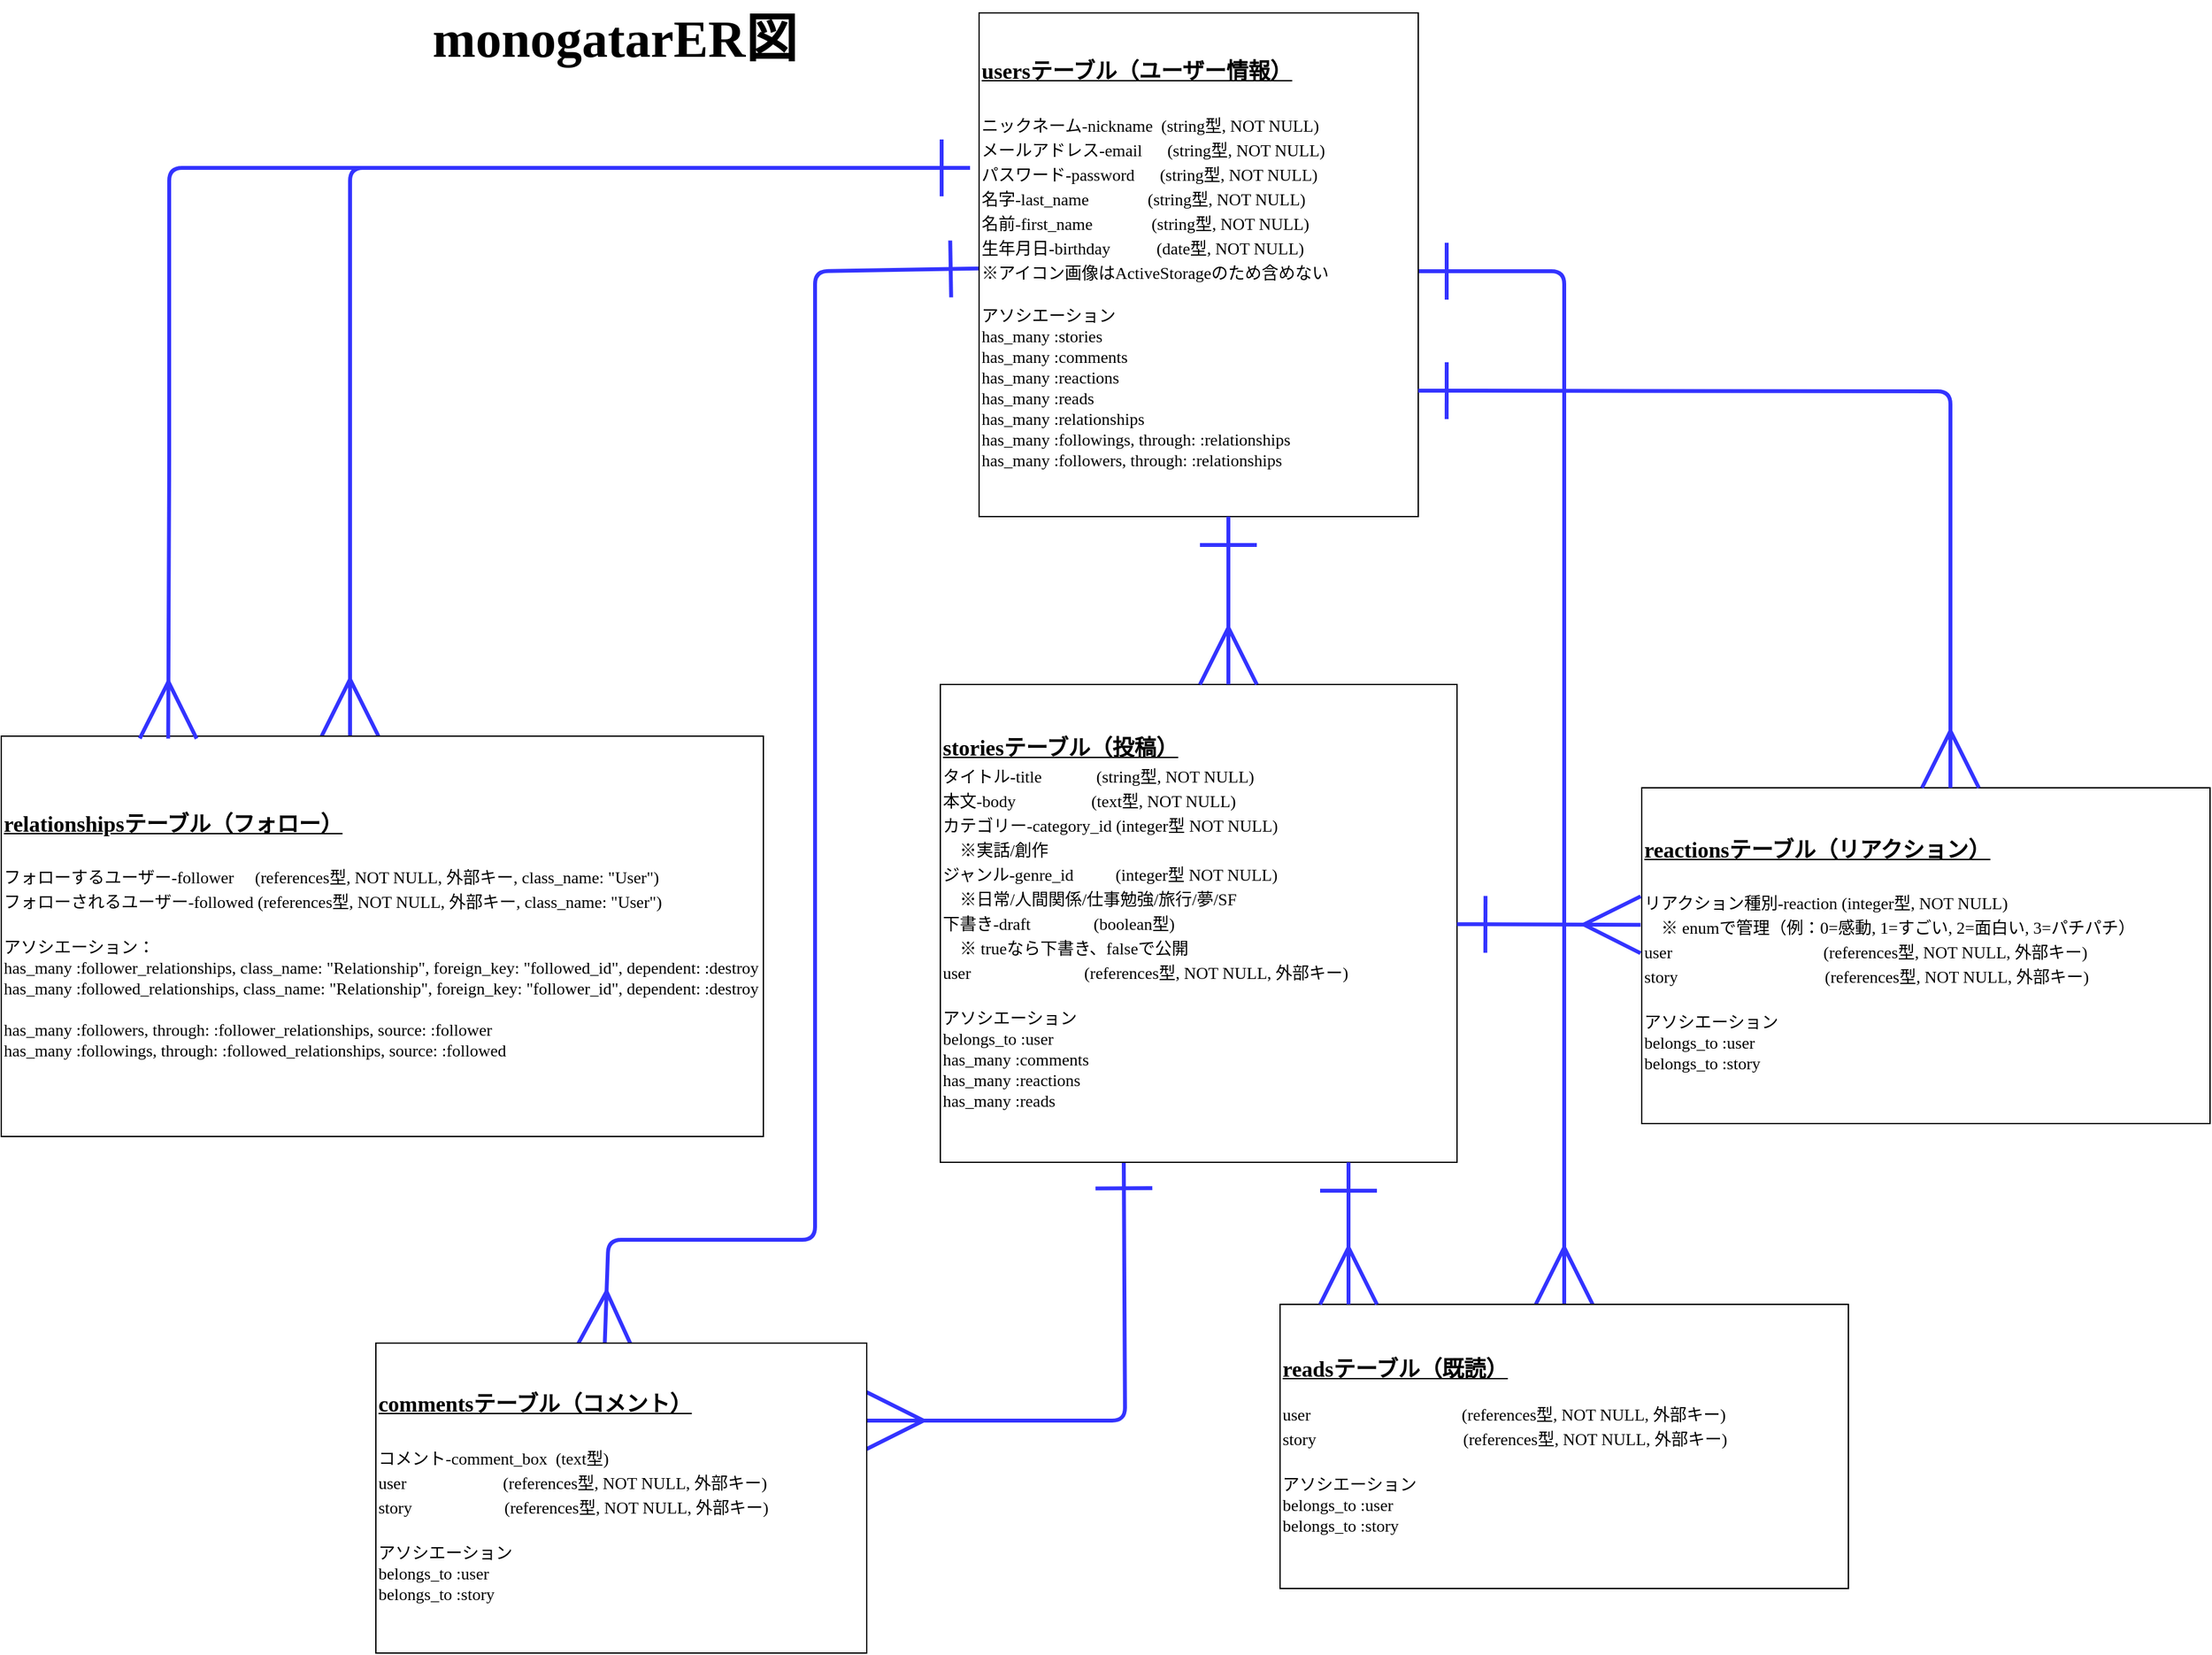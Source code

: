 <mxfile>
    <diagram id="p2JCyT6QtljaESeIyJnu" name="ページ1">
        <mxGraphModel dx="1765" dy="638" grid="1" gridSize="10" guides="1" tooltips="1" connect="1" arrows="1" fold="1" page="1" pageScale="1" pageWidth="827" pageHeight="1169" math="0" shadow="0">
            <root>
                <mxCell id="0"/>
                <mxCell id="1" parent="0"/>
                <mxCell id="2" style="edgeStyle=none;html=1;entryX=0.5;entryY=0;entryDx=0;entryDy=0;startArrow=ERone;startFill=0;endArrow=ERmany;endFill=0;endSize=40;startSize=40;strokeWidth=3;strokeColor=#3333FF;" parent="1" edge="1">
                    <mxGeometry relative="1" as="geometry">
                        <mxPoint x="40" y="190" as="sourcePoint"/>
                        <mxPoint x="-440" y="630" as="targetPoint"/>
                        <Array as="points">
                            <mxPoint x="-440" y="190"/>
                            <mxPoint x="-440" y="420"/>
                        </Array>
                    </mxGeometry>
                </mxCell>
                <mxCell id="3" style="edgeStyle=none;html=1;rounded=1;curved=0;entryX=0.466;entryY=0.017;entryDx=0;entryDy=0;entryPerimeter=0;strokeColor=#3333FF;strokeWidth=3;startArrow=ERone;startFill=0;endArrow=ERmany;endFill=0;endSize=40;startSize=40;" parent="1" source="5" target="9" edge="1">
                    <mxGeometry relative="1" as="geometry">
                        <mxPoint x="-240" y="1070" as="targetPoint"/>
                        <Array as="points">
                            <mxPoint x="-80" y="270"/>
                            <mxPoint x="-80" y="1020"/>
                            <mxPoint x="-240" y="1020"/>
                        </Array>
                    </mxGeometry>
                </mxCell>
                <mxCell id="4" style="edgeStyle=none;html=1;entryX=0.5;entryY=0;entryDx=0;entryDy=0;strokeColor=#3333FF;startArrow=ERone;startFill=0;endArrow=ERmany;endFill=0;endSize=40;startSize=40;strokeWidth=3;" parent="1" target="12" edge="1">
                    <mxGeometry relative="1" as="geometry">
                        <mxPoint x="387.003" y="270" as="sourcePoint"/>
                        <mxPoint x="561" y="1066" as="targetPoint"/>
                        <Array as="points">
                            <mxPoint x="500" y="270"/>
                            <mxPoint x="500" y="1020"/>
                        </Array>
                    </mxGeometry>
                </mxCell>
                <mxCell id="5" value="&lt;font face=&quot;Lucida Console&quot; style=&quot;font-size: 17px;&quot;&gt;&lt;b style=&quot;&quot;&gt;&lt;u style=&quot;&quot;&gt;usersテーブル（ユーザー情報）&lt;/u&gt;&lt;/b&gt;&lt;/font&gt;&lt;div&gt;&lt;font face=&quot;Lucida Console&quot; style=&quot;font-size: 17px;&quot;&gt;&lt;br&gt;&lt;/font&gt;&lt;/div&gt;&lt;div&gt;&lt;div&gt;&lt;p style=&quot;margin: 0px; font-variant-numeric: normal; font-variant-east-asian: normal; font-variant-alternates: normal; font-size-adjust: none; font-kerning: auto; font-optical-sizing: auto; font-feature-settings: normal; font-variation-settings: normal; font-variant-position: normal; font-variant-emoji: normal; font-stretch: normal; font-size: 13px; line-height: normal; color: rgb(0, 0, 0);&quot; class=&quot;p1&quot;&gt;&lt;font face=&quot;Lucida Console&quot;&gt;ニックネーム-nickname&lt;span class=&quot;Apple-converted-space&quot;&gt;&amp;nbsp; &lt;/span&gt;(string型, NOT NULL)&lt;/font&gt;&lt;/p&gt;&lt;p style=&quot;margin: 0px; font-variant-numeric: normal; font-variant-east-asian: normal; font-variant-alternates: normal; font-size-adjust: none; font-kerning: auto; font-optical-sizing: auto; font-feature-settings: normal; font-variation-settings: normal; font-variant-position: normal; font-variant-emoji: normal; font-stretch: normal; font-size: 13px; line-height: normal; color: rgb(0, 0, 0);&quot; class=&quot;p1&quot;&gt;&lt;font face=&quot;Lucida Console&quot;&gt;メールアドレス-email&lt;span class=&quot;Apple-converted-space&quot;&gt;&amp;nbsp; &amp;nbsp; &amp;nbsp; &lt;/span&gt;(string型, NOT NULL)&lt;/font&gt;&lt;/p&gt;&lt;p style=&quot;margin: 0px; font-variant-numeric: normal; font-variant-east-asian: normal; font-variant-alternates: normal; font-size-adjust: none; font-kerning: auto; font-optical-sizing: auto; font-feature-settings: normal; font-variation-settings: normal; font-variant-position: normal; font-variant-emoji: normal; font-stretch: normal; font-size: 13px; line-height: normal; color: rgb(0, 0, 0);&quot; class=&quot;p1&quot;&gt;&lt;font face=&quot;Lucida Console&quot;&gt;パスワード-password&amp;nbsp; &lt;span class=&quot;Apple-converted-space&quot;&gt;&amp;nbsp; &amp;nbsp; &lt;/span&gt;(string型, NOT NULL)&lt;/font&gt;&lt;/p&gt;&lt;p style=&quot;margin: 0px; font-variant-numeric: normal; font-variant-east-asian: normal; font-variant-alternates: normal; font-size-adjust: none; font-kerning: auto; font-optical-sizing: auto; font-feature-settings: normal; font-variation-settings: normal; font-variant-position: normal; font-variant-emoji: normal; font-stretch: normal; font-size: 13px; line-height: normal; color: rgb(0, 0, 0);&quot; class=&quot;p1&quot;&gt;&lt;font face=&quot;Lucida Console&quot;&gt;名字-last_name&lt;span class=&quot;Apple-converted-space&quot;&gt;&amp;nbsp; &amp;nbsp; &amp;nbsp; &amp;nbsp; &amp;nbsp; &amp;nbsp; &amp;nbsp; &lt;/span&gt;(string型, NOT NULL)&lt;/font&gt;&lt;/p&gt;&lt;p style=&quot;margin: 0px; font-variant-numeric: normal; font-variant-east-asian: normal; font-variant-alternates: normal; font-size-adjust: none; font-kerning: auto; font-optical-sizing: auto; font-feature-settings: normal; font-variation-settings: normal; font-variant-position: normal; font-variant-emoji: normal; font-stretch: normal; font-size: 13px; line-height: normal; color: rgb(0, 0, 0);&quot; class=&quot;p1&quot;&gt;&lt;font face=&quot;Lucida Console&quot;&gt;名前-first_name&lt;span class=&quot;Apple-converted-space&quot;&gt;&amp;nbsp; &amp;nbsp; &amp;nbsp; &amp;nbsp; &amp;nbsp; &amp;nbsp; &amp;nbsp; &lt;/span&gt;(string型, NOT NULL)&lt;/font&gt;&lt;/p&gt;&lt;p style=&quot;margin: 0px; font-variant-numeric: normal; font-variant-east-asian: normal; font-variant-alternates: normal; font-size-adjust: none; font-kerning: auto; font-optical-sizing: auto; font-feature-settings: normal; font-variation-settings: normal; font-variant-position: normal; font-variant-emoji: normal; font-stretch: normal; font-size: 13px; line-height: normal; color: rgb(0, 0, 0);&quot; class=&quot;p1&quot;&gt;&lt;font face=&quot;Lucida Console&quot;&gt;生年月日-birthday&amp;nbsp;&lt;span class=&quot;Apple-converted-space&quot;&gt;&amp;nbsp; &amp;nbsp; &amp;nbsp; &amp;nbsp; &amp;nbsp; &lt;/span&gt;(date型, NOT NULL)&lt;/font&gt;&lt;/p&gt;&lt;p style=&quot;margin: 0px; font-variant-numeric: normal; font-variant-east-asian: normal; font-variant-alternates: normal; font-size-adjust: none; font-kerning: auto; font-optical-sizing: auto; font-feature-settings: normal; font-variation-settings: normal; font-variant-position: normal; font-variant-emoji: normal; font-stretch: normal; font-size: 13px; line-height: normal; color: rgb(0, 0, 0);&quot; class=&quot;p1&quot;&gt;&lt;font face=&quot;Lucida Console&quot;&gt;※&lt;span style=&quot;font-variant-numeric: normal; font-variant-east-asian: normal; font-variant-alternates: normal; font-size-adjust: none; font-kerning: auto; font-optical-sizing: auto; font-feature-settings: normal; font-variation-settings: normal; font-variant-position: normal; font-variant-emoji: normal; font-stretch: normal; line-height: normal;&quot; class=&quot;s1&quot;&gt;アイコン画像は&lt;/span&gt;ActiveStorage&lt;span style=&quot;font-variant-numeric: normal; font-variant-east-asian: normal; font-variant-alternates: normal; font-size-adjust: none; font-kerning: auto; font-optical-sizing: auto; font-feature-settings: normal; font-variation-settings: normal; font-variant-position: normal; font-variant-emoji: normal; font-stretch: normal; line-height: normal;&quot; class=&quot;s1&quot;&gt;のため含めない&lt;/span&gt;&lt;/font&gt;&lt;/p&gt;&lt;/div&gt;&lt;div&gt;&lt;font face=&quot;Lucida Console&quot;&gt;&lt;br&gt;&lt;/font&gt;&lt;p style=&quot;margin: 0px; font-variant-numeric: normal; font-variant-east-asian: normal; font-variant-alternates: normal; font-size-adjust: none; font-kerning: auto; font-optical-sizing: auto; font-feature-settings: normal; font-variation-settings: normal; font-variant-position: normal; font-variant-emoji: normal; font-stretch: normal; font-size: 13px; line-height: normal; color: rgb(0, 0, 0);&quot; class=&quot;p1&quot;&gt;&lt;font face=&quot;Lucida Console&quot;&gt;アソシエーション&lt;/font&gt;&lt;/p&gt;&lt;p style=&quot;margin: 0px; font-variant-numeric: normal; font-variant-east-asian: normal; font-variant-alternates: normal; font-size-adjust: none; font-kerning: auto; font-optical-sizing: auto; font-feature-settings: normal; font-variation-settings: normal; font-variant-position: normal; font-variant-emoji: normal; font-stretch: normal; font-size: 13px; line-height: normal; color: rgb(0, 0, 0);&quot; class=&quot;p1&quot;&gt;&lt;font face=&quot;Lucida Console&quot;&gt;has_many :stories&lt;/font&gt;&lt;/p&gt;&lt;p style=&quot;margin: 0px; font-variant-numeric: normal; font-variant-east-asian: normal; font-variant-alternates: normal; font-size-adjust: none; font-kerning: auto; font-optical-sizing: auto; font-feature-settings: normal; font-variation-settings: normal; font-variant-position: normal; font-variant-emoji: normal; font-stretch: normal; font-size: 13px; line-height: normal; color: rgb(0, 0, 0);&quot; class=&quot;p1&quot;&gt;&lt;font face=&quot;Lucida Console&quot;&gt;has_many :comments&lt;/font&gt;&lt;/p&gt;&lt;p style=&quot;margin: 0px; font-variant-numeric: normal; font-variant-east-asian: normal; font-variant-alternates: normal; font-size-adjust: none; font-kerning: auto; font-optical-sizing: auto; font-feature-settings: normal; font-variation-settings: normal; font-variant-position: normal; font-variant-emoji: normal; font-stretch: normal; font-size: 13px; line-height: normal; color: rgb(0, 0, 0);&quot; class=&quot;p1&quot;&gt;&lt;font face=&quot;Lucida Console&quot;&gt;has_many :reactions&lt;/font&gt;&lt;/p&gt;&lt;p style=&quot;margin: 0px; font-variant-numeric: normal; font-variant-east-asian: normal; font-variant-alternates: normal; font-size-adjust: none; font-kerning: auto; font-optical-sizing: auto; font-feature-settings: normal; font-variation-settings: normal; font-variant-position: normal; font-variant-emoji: normal; font-stretch: normal; font-size: 13px; line-height: normal; color: rgb(0, 0, 0);&quot; class=&quot;p1&quot;&gt;&lt;font face=&quot;Lucida Console&quot;&gt;has_many :reads&lt;/font&gt;&lt;/p&gt;&lt;p style=&quot;margin: 0px; font-variant-numeric: normal; font-variant-east-asian: normal; font-variant-alternates: normal; font-size-adjust: none; font-kerning: auto; font-optical-sizing: auto; font-feature-settings: normal; font-variation-settings: normal; font-variant-position: normal; font-variant-emoji: normal; font-stretch: normal; font-size: 13px; line-height: normal; color: rgb(0, 0, 0);&quot; class=&quot;p1&quot;&gt;&lt;font face=&quot;Lucida Console&quot;&gt;has_many :relationships&lt;/font&gt;&lt;/p&gt;&lt;p style=&quot;margin: 0px; font-variant-numeric: normal; font-variant-east-asian: normal; font-variant-alternates: normal; font-size-adjust: none; font-kerning: auto; font-optical-sizing: auto; font-feature-settings: normal; font-variation-settings: normal; font-variant-position: normal; font-variant-emoji: normal; font-stretch: normal; font-size: 13px; line-height: normal; color: rgb(0, 0, 0);&quot; class=&quot;p1&quot;&gt;&lt;font face=&quot;Lucida Console&quot;&gt;has_many :followings, through: :relationships&lt;/font&gt;&lt;/p&gt;&lt;p style=&quot;margin: 0px; font-variant-numeric: normal; font-variant-east-asian: normal; font-variant-alternates: normal; font-size-adjust: none; font-kerning: auto; font-optical-sizing: auto; font-feature-settings: normal; font-variation-settings: normal; font-variant-position: normal; font-variant-emoji: normal; font-stretch: normal; font-size: 13px; line-height: normal; color: rgb(0, 0, 0);&quot; class=&quot;p1&quot;&gt;&lt;font face=&quot;Lucida Console&quot;&gt;has_many :followers, through: :relationships&lt;/font&gt;&lt;/p&gt;&lt;/div&gt;&lt;/div&gt;" style="rounded=0;whiteSpace=wrap;html=1;align=left;" parent="1" vertex="1">
                    <mxGeometry x="47" y="70" width="340" height="390" as="geometry"/>
                </mxCell>
                <mxCell id="6" value="&lt;font style=&quot;font-size: 40px;&quot; face=&quot;Lucida Console&quot;&gt;&lt;b style=&quot;&quot;&gt;monogatar&lt;/b&gt;&lt;/font&gt;&lt;b style=&quot;font-size: 40px; font-family: &amp;quot;Lucida Console&amp;quot;; background-color: transparent;&quot;&gt;ER図&lt;/b&gt;" style="text;strokeColor=none;align=center;fillColor=none;html=1;verticalAlign=middle;whiteSpace=wrap;rounded=0;" parent="1" vertex="1">
                    <mxGeometry x="-440" y="60" width="410" height="60" as="geometry"/>
                </mxCell>
                <mxCell id="7" style="edgeStyle=none;html=1;entryX=1;entryY=0.25;entryDx=0;entryDy=0;exitX=0.355;exitY=0.995;exitDx=0;exitDy=0;exitPerimeter=0;endSize=40;startSize=40;strokeColor=#3333FF;startArrow=ERone;startFill=0;endArrow=ERmany;endFill=0;strokeWidth=3;" parent="1" source="8" target="9" edge="1">
                    <mxGeometry relative="1" as="geometry">
                        <mxPoint x="120" y="1010" as="sourcePoint"/>
                        <Array as="points">
                            <mxPoint x="160" y="1160"/>
                        </Array>
                    </mxGeometry>
                </mxCell>
                <mxCell id="8" value="&lt;font face=&quot;Lucida Console&quot; style=&quot;font-size: 17px;&quot;&gt;&lt;b style=&quot;&quot;&gt;&lt;u style=&quot;&quot;&gt;storiesテーブル（投稿）&lt;/u&gt;&lt;/b&gt;&lt;/font&gt;&lt;div&gt;&lt;p style=&quot;margin: 0px; font-variant-numeric: normal; font-variant-east-asian: normal; font-variant-alternates: normal; font-size-adjust: none; font-kerning: auto; font-optical-sizing: auto; font-feature-settings: normal; font-variation-settings: normal; font-variant-position: normal; font-variant-emoji: normal; font-stretch: normal; font-size: 13px; line-height: normal; color: rgb(0, 0, 0);&quot; class=&quot;p1&quot;&gt;&lt;font face=&quot;Lucida Console&quot;&gt;タイトル-title &lt;span class=&quot;Apple-converted-space&quot;&gt;&amp;nbsp; &amp;nbsp; &amp;nbsp; &amp;nbsp; &amp;nbsp; &amp;nbsp; &lt;/span&gt;(string型, NOT NULL)&lt;/font&gt;&lt;/p&gt;&lt;p style=&quot;margin: 0px; font-variant-numeric: normal; font-variant-east-asian: normal; font-variant-alternates: normal; font-size-adjust: none; font-kerning: auto; font-optical-sizing: auto; font-feature-settings: normal; font-variation-settings: normal; font-variant-position: normal; font-variant-emoji: normal; font-stretch: normal; font-size: 13px; line-height: normal; color: rgb(0, 0, 0);&quot; class=&quot;p1&quot;&gt;&lt;font face=&quot;Lucida Console&quot;&gt;本文-body&lt;span class=&quot;Apple-converted-space&quot;&gt;&amp;nbsp; &amp;nbsp; &amp;nbsp; &amp;nbsp; &amp;nbsp; &amp;nbsp; &amp;nbsp; &amp;nbsp; &amp;nbsp; &lt;/span&gt;(text型, NOT NULL)&lt;/font&gt;&lt;/p&gt;&lt;p style=&quot;margin: 0px; font-variant-numeric: normal; font-variant-east-asian: normal; font-variant-alternates: normal; font-size-adjust: none; font-kerning: auto; font-optical-sizing: auto; font-feature-settings: normal; font-variation-settings: normal; font-variant-position: normal; font-variant-emoji: normal; font-stretch: normal; font-size: 13px; line-height: normal; color: rgb(0, 0, 0);&quot; class=&quot;p1&quot;&gt;&lt;font face=&quot;Lucida Console&quot;&gt;カテゴリー-category_id (integer型 NOT NULL)&lt;/font&gt;&lt;/p&gt;&lt;p style=&quot;margin: 0px; font-variant-numeric: normal; font-variant-east-asian: normal; font-variant-alternates: normal; font-size-adjust: none; font-kerning: auto; font-optical-sizing: auto; font-feature-settings: normal; font-variation-settings: normal; font-variant-position: normal; font-variant-emoji: normal; font-stretch: normal; font-size: 13px; line-height: normal; color: rgb(0, 0, 0);&quot; class=&quot;p1&quot;&gt;&lt;font face=&quot;Lucida Console&quot;&gt;　※実話/創作&lt;/font&gt;&lt;/p&gt;&lt;p style=&quot;margin: 0px; font-variant-numeric: normal; font-variant-east-asian: normal; font-variant-alternates: normal; font-size-adjust: none; font-kerning: auto; font-optical-sizing: auto; font-feature-settings: normal; font-variation-settings: normal; font-variant-position: normal; font-variant-emoji: normal; font-stretch: normal; font-size: 13px; line-height: normal; color: rgb(0, 0, 0);&quot; class=&quot;p1&quot;&gt;&lt;font face=&quot;Lucida Console&quot;&gt;ジャンル-genre_id&lt;span class=&quot;Apple-converted-space&quot;&gt;&amp;nbsp; &amp;nbsp; &amp;nbsp; &amp;nbsp; &amp;nbsp; &lt;/span&gt;(integer型 NOT NULL)&lt;/font&gt;&lt;/p&gt;&lt;p style=&quot;margin: 0px; font-variant-numeric: normal; font-variant-east-asian: normal; font-variant-alternates: normal; font-size-adjust: none; font-kerning: auto; font-optical-sizing: auto; font-feature-settings: normal; font-variation-settings: normal; font-variant-position: normal; font-variant-emoji: normal; font-stretch: normal; font-size: 13px; line-height: normal; color: rgb(0, 0, 0);&quot; class=&quot;p1&quot;&gt;&lt;font face=&quot;Lucida Console&quot;&gt;　※日常/人間関係/仕事勉強/旅行/夢/SF&lt;/font&gt;&lt;/p&gt;&lt;p style=&quot;margin: 0px; font-variant-numeric: normal; font-variant-east-asian: normal; font-variant-alternates: normal; font-size-adjust: none; font-kerning: auto; font-optical-sizing: auto; font-feature-settings: normal; font-variation-settings: normal; font-variant-position: normal; font-variant-emoji: normal; font-stretch: normal; font-size: 13px; line-height: normal; color: rgb(0, 0, 0);&quot; class=&quot;p1&quot;&gt;&lt;font face=&quot;Lucida Console&quot;&gt;下書き-draft &lt;span class=&quot;Apple-converted-space&quot;&gt;&amp;nbsp; &amp;nbsp; &amp;nbsp; &amp;nbsp; &amp;nbsp; &amp;nbsp; &amp;nbsp; &lt;/span&gt;(boolean型)&lt;/font&gt;&lt;/p&gt;&lt;p style=&quot;margin: 0px; font-variant-numeric: normal; font-variant-east-asian: normal; font-variant-alternates: normal; font-size-adjust: none; font-kerning: auto; font-optical-sizing: auto; font-feature-settings: normal; font-variation-settings: normal; font-variant-position: normal; font-variant-emoji: normal; font-stretch: normal; font-size: 13px; line-height: normal; color: rgb(0, 0, 0);&quot; class=&quot;p1&quot;&gt;&lt;font face=&quot;Lucida Console&quot;&gt;　※ trueなら下書き、falseで公開&lt;/font&gt;&lt;/p&gt;&lt;p style=&quot;margin: 0px; font-variant-numeric: normal; font-variant-east-asian: normal; font-variant-alternates: normal; font-size-adjust: none; font-kerning: auto; font-optical-sizing: auto; font-feature-settings: normal; font-variation-settings: normal; font-variant-position: normal; font-variant-emoji: normal; font-stretch: normal; font-size: 13px; line-height: normal; color: rgb(0, 0, 0);&quot; class=&quot;p1&quot;&gt;&lt;font face=&quot;Lucida Console&quot;&gt;user &lt;span class=&quot;Apple-converted-space&quot;&gt;&amp;nbsp; &amp;nbsp; &amp;nbsp; &amp;nbsp; &amp;nbsp; &amp;nbsp; &amp;nbsp; &amp;nbsp; &amp;nbsp; &amp;nbsp; &amp;nbsp; &amp;nbsp; &amp;nbsp; &lt;/span&gt;(references型, NOT NULL, 外部キー)&lt;/font&gt;&lt;/p&gt;&lt;p style=&quot;margin: 0px; font-variant-numeric: normal; font-variant-east-asian: normal; font-variant-alternates: normal; font-size-adjust: none; font-kerning: auto; font-optical-sizing: auto; font-feature-settings: normal; font-variation-settings: normal; font-variant-position: normal; font-variant-emoji: normal; font-stretch: normal; font-size: 13px; line-height: normal; min-height: 15px; color: rgb(0, 0, 0);&quot; class=&quot;p2&quot;&gt;&lt;font face=&quot;Lucida Console&quot;&gt;&lt;br&gt;&lt;/font&gt;&lt;/p&gt;&lt;p style=&quot;margin: 0px; font-variant-numeric: normal; font-variant-east-asian: normal; font-variant-alternates: normal; font-size-adjust: none; font-kerning: auto; font-optical-sizing: auto; font-feature-settings: normal; font-variation-settings: normal; font-variant-position: normal; font-variant-emoji: normal; font-stretch: normal; font-size: 13px; line-height: normal; color: rgb(0, 0, 0);&quot; class=&quot;p1&quot;&gt;&lt;font face=&quot;Lucida Console&quot;&gt;アソシエーション&lt;/font&gt;&lt;/p&gt;&lt;p style=&quot;margin: 0px; font-variant-numeric: normal; font-variant-east-asian: normal; font-variant-alternates: normal; font-size-adjust: none; font-kerning: auto; font-optical-sizing: auto; font-feature-settings: normal; font-variation-settings: normal; font-variant-position: normal; font-variant-emoji: normal; font-stretch: normal; font-size: 13px; line-height: normal; color: rgb(0, 0, 0);&quot; class=&quot;p1&quot;&gt;&lt;font face=&quot;Lucida Console&quot;&gt;belongs_to :user&lt;/font&gt;&lt;/p&gt;&lt;p style=&quot;margin: 0px; font-variant-numeric: normal; font-variant-east-asian: normal; font-variant-alternates: normal; font-size-adjust: none; font-kerning: auto; font-optical-sizing: auto; font-feature-settings: normal; font-variation-settings: normal; font-variant-position: normal; font-variant-emoji: normal; font-stretch: normal; font-size: 13px; line-height: normal; color: rgb(0, 0, 0);&quot; class=&quot;p1&quot;&gt;&lt;font face=&quot;Lucida Console&quot;&gt;has_many :comments&lt;/font&gt;&lt;/p&gt;&lt;p style=&quot;margin: 0px; font-variant-numeric: normal; font-variant-east-asian: normal; font-variant-alternates: normal; font-size-adjust: none; font-kerning: auto; font-optical-sizing: auto; font-feature-settings: normal; font-variation-settings: normal; font-variant-position: normal; font-variant-emoji: normal; font-stretch: normal; font-size: 13px; line-height: normal; color: rgb(0, 0, 0);&quot; class=&quot;p1&quot;&gt;&lt;font face=&quot;Lucida Console&quot;&gt;has_many :reactions&lt;/font&gt;&lt;/p&gt;&lt;p style=&quot;margin: 0px; font-variant-numeric: normal; font-variant-east-asian: normal; font-variant-alternates: normal; font-size-adjust: none; font-kerning: auto; font-optical-sizing: auto; font-feature-settings: normal; font-variation-settings: normal; font-variant-position: normal; font-variant-emoji: normal; font-stretch: normal; font-size: 13px; line-height: normal; color: rgb(0, 0, 0);&quot; class=&quot;p1&quot;&gt;&lt;font face=&quot;Lucida Console&quot;&gt;has_many :reads&lt;/font&gt;&lt;/p&gt;&lt;/div&gt;" style="rounded=0;whiteSpace=wrap;html=1;align=left;" parent="1" vertex="1">
                    <mxGeometry x="17" y="590" width="400" height="370" as="geometry"/>
                </mxCell>
                <mxCell id="9" value="&lt;font face=&quot;Lucida Console&quot; style=&quot;font-size: 17px;&quot;&gt;&lt;b style=&quot;&quot;&gt;&lt;u style=&quot;&quot;&gt;commentsテーブル（コメント）&lt;/u&gt;&lt;/b&gt;&lt;/font&gt;&lt;div&gt;&lt;font face=&quot;Lucida Console&quot; style=&quot;font-size: 17px;&quot;&gt;&lt;br&gt;&lt;/font&gt;&lt;/div&gt;&lt;div&gt;&lt;p style=&quot;margin: 0px; font-variant-numeric: normal; font-variant-east-asian: normal; font-variant-alternates: normal; font-size-adjust: none; font-kerning: auto; font-optical-sizing: auto; font-feature-settings: normal; font-variation-settings: normal; font-variant-position: normal; font-variant-emoji: normal; font-stretch: normal; font-size: 13px; line-height: normal; color: rgb(0, 0, 0);&quot; class=&quot;p1&quot;&gt;&lt;font face=&quot;Lucida Console&quot;&gt;コメント-comment_box&lt;span class=&quot;Apple-converted-space&quot;&gt;&amp;nbsp;&amp;nbsp;&lt;/span&gt;(text型)&lt;/font&gt;&lt;/p&gt;&lt;p style=&quot;margin: 0px; font-variant-numeric: normal; font-variant-east-asian: normal; font-variant-alternates: normal; font-size-adjust: none; font-kerning: auto; font-optical-sizing: auto; font-feature-settings: normal; font-variation-settings: normal; font-variant-position: normal; font-variant-emoji: normal; font-stretch: normal; font-size: 13px; line-height: normal; color: rgb(0, 0, 0);&quot; class=&quot;p1&quot;&gt;&lt;font face=&quot;Lucida Console&quot;&gt;user &lt;span class=&quot;Apple-converted-space&quot;&gt;&amp;nbsp; &amp;nbsp; &amp;nbsp; &amp;nbsp; &amp;nbsp; &amp;nbsp; &amp;nbsp; &amp;nbsp; &amp;nbsp; &amp;nbsp; &amp;nbsp; &lt;/span&gt;(references型, NOT NULL, 外部キー)&lt;/font&gt;&lt;/p&gt;&lt;p style=&quot;margin: 0px; font-variant-numeric: normal; font-variant-east-asian: normal; font-variant-alternates: normal; font-size-adjust: none; font-kerning: auto; font-optical-sizing: auto; font-feature-settings: normal; font-variation-settings: normal; font-variant-position: normal; font-variant-emoji: normal; font-stretch: normal; font-size: 13px; line-height: normal; color: rgb(0, 0, 0);&quot; class=&quot;p1&quot;&gt;&lt;font face=&quot;Lucida Console&quot;&gt;story&lt;span class=&quot;Apple-converted-space&quot;&gt;&amp;nbsp; &amp;nbsp; &amp;nbsp; &amp;nbsp; &amp;nbsp; &amp;nbsp; &amp;nbsp; &amp;nbsp; &amp;nbsp; &amp;nbsp; &amp;nbsp; &lt;/span&gt;(references型, NOT NULL, 外部キー)&lt;/font&gt;&lt;/p&gt;&lt;p style=&quot;margin: 0px; font-variant-numeric: normal; font-variant-east-asian: normal; font-variant-alternates: normal; font-size-adjust: none; font-kerning: auto; font-optical-sizing: auto; font-feature-settings: normal; font-variation-settings: normal; font-variant-position: normal; font-variant-emoji: normal; font-stretch: normal; font-size: 13px; line-height: normal; min-height: 15px; color: rgb(0, 0, 0);&quot; class=&quot;p2&quot;&gt;&lt;font face=&quot;Lucida Console&quot;&gt;&lt;br&gt;&lt;/font&gt;&lt;/p&gt;&lt;p style=&quot;margin: 0px; font-variant-numeric: normal; font-variant-east-asian: normal; font-variant-alternates: normal; font-size-adjust: none; font-kerning: auto; font-optical-sizing: auto; font-feature-settings: normal; font-variation-settings: normal; font-variant-position: normal; font-variant-emoji: normal; font-stretch: normal; font-size: 13px; line-height: normal; color: rgb(0, 0, 0);&quot; class=&quot;p1&quot;&gt;&lt;font face=&quot;Lucida Console&quot;&gt;アソシエーション&lt;/font&gt;&lt;/p&gt;&lt;p style=&quot;margin: 0px; font-variant-numeric: normal; font-variant-east-asian: normal; font-variant-alternates: normal; font-size-adjust: none; font-kerning: auto; font-optical-sizing: auto; font-feature-settings: normal; font-variation-settings: normal; font-variant-position: normal; font-variant-emoji: normal; font-stretch: normal; font-size: 13px; line-height: normal; color: rgb(0, 0, 0);&quot; class=&quot;p1&quot;&gt;&lt;font face=&quot;Lucida Console&quot;&gt;belongs_to :user&lt;/font&gt;&lt;/p&gt;&lt;p style=&quot;margin: 0px; font-variant-numeric: normal; font-variant-east-asian: normal; font-variant-alternates: normal; font-size-adjust: none; font-kerning: auto; font-optical-sizing: auto; font-feature-settings: normal; font-variation-settings: normal; font-variant-position: normal; font-variant-emoji: normal; font-stretch: normal; font-size: 13px; line-height: normal; color: rgb(0, 0, 0);&quot; class=&quot;p1&quot;&gt;&lt;font face=&quot;Lucida Console&quot;&gt;belongs_to :story&lt;/font&gt;&lt;/p&gt;&lt;/div&gt;" style="rounded=0;whiteSpace=wrap;html=1;align=left;" parent="1" vertex="1">
                    <mxGeometry x="-420" y="1100" width="380" height="240" as="geometry"/>
                </mxCell>
                <mxCell id="10" value="&lt;font face=&quot;Lucida Console&quot; style=&quot;font-size: 17px;&quot;&gt;&lt;b style=&quot;&quot;&gt;&lt;u style=&quot;&quot;&gt;reactionsテーブル（リアクション）&lt;/u&gt;&lt;/b&gt;&lt;/font&gt;&lt;div&gt;&lt;font face=&quot;Lucida Console&quot; style=&quot;font-size: 17px;&quot;&gt;&lt;br&gt;&lt;/font&gt;&lt;/div&gt;&lt;div&gt;&lt;p style=&quot;margin: 0px; font-variant-numeric: normal; font-variant-east-asian: normal; font-variant-alternates: normal; font-size-adjust: none; font-kerning: auto; font-optical-sizing: auto; font-feature-settings: normal; font-variation-settings: normal; font-variant-position: normal; font-variant-emoji: normal; font-stretch: normal; font-size: 13px; line-height: normal; color: rgb(0, 0, 0);&quot; class=&quot;p1&quot;&gt;&lt;font face=&quot;Lucida Console&quot;&gt;リアクション種別-reaction (integer型, NOT NULL)&lt;/font&gt;&lt;/p&gt;&lt;p style=&quot;margin: 0px; font-variant-numeric: normal; font-variant-east-asian: normal; font-variant-alternates: normal; font-size-adjust: none; font-kerning: auto; font-optical-sizing: auto; font-feature-settings: normal; font-variation-settings: normal; font-variant-position: normal; font-variant-emoji: normal; font-stretch: normal; font-size: 13px; line-height: normal; color: rgb(0, 0, 0);&quot; class=&quot;p1&quot;&gt;&lt;font face=&quot;Lucida Console&quot;&gt;　※ enumで管理（例：0=感動, 1=すごい, 2=面白い, 3=パチパチ）&lt;/font&gt;&lt;/p&gt;&lt;p style=&quot;margin: 0px; font-variant-numeric: normal; font-variant-east-asian: normal; font-variant-alternates: normal; font-size-adjust: none; font-kerning: auto; font-optical-sizing: auto; font-feature-settings: normal; font-variation-settings: normal; font-variant-position: normal; font-variant-emoji: normal; font-stretch: normal; font-size: 13px; line-height: normal; color: rgb(0, 0, 0);&quot; class=&quot;p1&quot;&gt;&lt;font face=&quot;Lucida Console&quot;&gt;user&lt;span class=&quot;Apple-converted-space&quot;&gt;&amp;nbsp; &amp;nbsp; &amp;nbsp; &amp;nbsp; &amp;nbsp; &amp;nbsp; &amp;nbsp; &amp;nbsp; &amp;nbsp; &amp;nbsp; &amp;nbsp; &amp;nbsp; &amp;nbsp; &amp;nbsp; &amp;nbsp; &amp;nbsp; &amp;nbsp; &amp;nbsp; &lt;/span&gt;(references型, NOT NULL, 外部キー)&lt;/font&gt;&lt;/p&gt;&lt;p style=&quot;margin: 0px; font-variant-numeric: normal; font-variant-east-asian: normal; font-variant-alternates: normal; font-size-adjust: none; font-kerning: auto; font-optical-sizing: auto; font-feature-settings: normal; font-variation-settings: normal; font-variant-position: normal; font-variant-emoji: normal; font-stretch: normal; font-size: 13px; line-height: normal; color: rgb(0, 0, 0);&quot; class=&quot;p1&quot;&gt;&lt;font face=&quot;Lucida Console&quot;&gt;story &lt;span class=&quot;Apple-converted-space&quot;&gt;&amp;nbsp; &amp;nbsp; &amp;nbsp; &amp;nbsp; &amp;nbsp; &amp;nbsp; &amp;nbsp; &amp;nbsp; &amp;nbsp; &amp;nbsp; &amp;nbsp; &amp;nbsp; &amp;nbsp; &amp;nbsp; &amp;nbsp; &amp;nbsp; &amp;nbsp; &lt;/span&gt;(references型, NOT NULL, 外部キー)&lt;/font&gt;&lt;/p&gt;&lt;p style=&quot;margin: 0px; font-variant-numeric: normal; font-variant-east-asian: normal; font-variant-alternates: normal; font-size-adjust: none; font-kerning: auto; font-optical-sizing: auto; font-feature-settings: normal; font-variation-settings: normal; font-variant-position: normal; font-variant-emoji: normal; font-stretch: normal; font-size: 13px; line-height: normal; min-height: 15px; color: rgb(0, 0, 0);&quot; class=&quot;p2&quot;&gt;&lt;font face=&quot;Lucida Console&quot;&gt;&lt;br&gt;&lt;/font&gt;&lt;/p&gt;&lt;p style=&quot;margin: 0px; font-variant-numeric: normal; font-variant-east-asian: normal; font-variant-alternates: normal; font-size-adjust: none; font-kerning: auto; font-optical-sizing: auto; font-feature-settings: normal; font-variation-settings: normal; font-variant-position: normal; font-variant-emoji: normal; font-stretch: normal; font-size: 13px; line-height: normal; color: rgb(0, 0, 0);&quot; class=&quot;p1&quot;&gt;&lt;font face=&quot;Lucida Console&quot;&gt;アソシエーション&lt;/font&gt;&lt;/p&gt;&lt;p style=&quot;margin: 0px; font-variant-numeric: normal; font-variant-east-asian: normal; font-variant-alternates: normal; font-size-adjust: none; font-kerning: auto; font-optical-sizing: auto; font-feature-settings: normal; font-variation-settings: normal; font-variant-position: normal; font-variant-emoji: normal; font-stretch: normal; font-size: 13px; line-height: normal; color: rgb(0, 0, 0);&quot; class=&quot;p1&quot;&gt;&lt;font face=&quot;Lucida Console&quot;&gt;belongs_to :user &lt;span class=&quot;Apple-converted-space&quot;&gt;&amp;nbsp;&lt;/span&gt;&lt;/font&gt;&lt;/p&gt;&lt;p style=&quot;margin: 0px; font-variant-numeric: normal; font-variant-east-asian: normal; font-variant-alternates: normal; font-size-adjust: none; font-kerning: auto; font-optical-sizing: auto; font-feature-settings: normal; font-variation-settings: normal; font-variant-position: normal; font-variant-emoji: normal; font-stretch: normal; font-size: 13px; line-height: normal; color: rgb(0, 0, 0);&quot; class=&quot;p1&quot;&gt;&lt;font face=&quot;Lucida Console&quot;&gt;belongs_to :story&lt;/font&gt;&lt;/p&gt;&lt;/div&gt;" style="rounded=0;whiteSpace=wrap;html=1;align=left;" parent="1" vertex="1">
                    <mxGeometry x="560" y="670" width="440" height="260" as="geometry"/>
                </mxCell>
                <mxCell id="11" value="&lt;font face=&quot;Lucida Console&quot; style=&quot;font-size: 17px;&quot;&gt;&lt;b style=&quot;&quot;&gt;&lt;u style=&quot;&quot;&gt;relationshipsテーブル（フォロー）&lt;/u&gt;&lt;/b&gt;&lt;/font&gt;&lt;div&gt;&lt;font face=&quot;Lucida Console&quot; style=&quot;font-size: 17px;&quot;&gt;&lt;br&gt;&lt;/font&gt;&lt;/div&gt;&lt;div&gt;&lt;p style=&quot;margin: 0px; font-variant-numeric: normal; font-variant-east-asian: normal; font-variant-alternates: normal; font-size-adjust: none; font-kerning: auto; font-optical-sizing: auto; font-feature-settings: normal; font-variation-settings: normal; font-variant-position: normal; font-variant-emoji: normal; font-stretch: normal; font-size: 13px; line-height: normal; color: rgb(0, 0, 0);&quot; class=&quot;p1&quot;&gt;&lt;font face=&quot;Lucida Console&quot;&gt;フォローするユーザー-follower &lt;span class=&quot;Apple-converted-space&quot;&gt;&amp;nbsp; &amp;nbsp; &lt;/span&gt;(references型, NOT NULL, 外部キー, class_name: &quot;User&quot;)&lt;/font&gt;&lt;/p&gt;&lt;p style=&quot;margin: 0px; font-variant-numeric: normal; font-variant-east-asian: normal; font-variant-alternates: normal; font-size-adjust: none; font-kerning: auto; font-optical-sizing: auto; font-feature-settings: normal; font-variation-settings: normal; font-variant-position: normal; font-variant-emoji: normal; font-stretch: normal; font-size: 13px; line-height: normal; color: rgb(0, 0, 0);&quot; class=&quot;p1&quot;&gt;&lt;font face=&quot;Lucida Console&quot;&gt;フォローされるユーザー-followed (references型, NOT NULL, 外部キー, class_name: &quot;User&quot;)&lt;/font&gt;&lt;/p&gt;&lt;p style=&quot;margin: 0px; font-variant-numeric: normal; font-variant-east-asian: normal; font-variant-alternates: normal; font-size-adjust: none; font-kerning: auto; font-optical-sizing: auto; font-feature-settings: normal; font-variation-settings: normal; font-variant-position: normal; font-variant-emoji: normal; font-stretch: normal; font-size: 13px; line-height: normal; min-height: 15px; color: rgb(0, 0, 0);&quot; class=&quot;p2&quot;&gt;&lt;font face=&quot;Lucida Console&quot;&gt;&lt;br&gt;&lt;/font&gt;&lt;/p&gt;&lt;p style=&quot;margin: 0px; font-variant-numeric: normal; font-variant-east-asian: normal; font-variant-alternates: normal; font-size-adjust: none; font-kerning: auto; font-optical-sizing: auto; font-feature-settings: normal; font-variation-settings: normal; font-variant-position: normal; font-variant-emoji: normal; font-stretch: normal; font-size: 13px; line-height: normal; color: rgb(0, 0, 0);&quot; class=&quot;p1&quot;&gt;&lt;font face=&quot;Lucida Console&quot;&gt;アソシエーション：&lt;/font&gt;&lt;/p&gt;&lt;p style=&quot;margin: 0px; font-variant-numeric: normal; font-variant-east-asian: normal; font-variant-alternates: normal; font-size-adjust: none; font-kerning: auto; font-optical-sizing: auto; font-feature-settings: normal; font-variation-settings: normal; font-variant-position: normal; font-variant-emoji: normal; font-stretch: normal; font-size: 13px; line-height: normal; color: rgb(0, 0, 0);&quot; class=&quot;p1&quot;&gt;&lt;font face=&quot;Lucida Console&quot;&gt;has_many :follower_relationships, class_name: &quot;Relationship&quot;, foreign_key: &quot;followed_id&quot;, dependent: :destroy&lt;/font&gt;&lt;/p&gt;&lt;p style=&quot;margin: 0px; font-variant-numeric: normal; font-variant-east-asian: normal; font-variant-alternates: normal; font-size-adjust: none; font-kerning: auto; font-optical-sizing: auto; font-feature-settings: normal; font-variation-settings: normal; font-variant-position: normal; font-variant-emoji: normal; font-stretch: normal; font-size: 13px; line-height: normal; color: rgb(0, 0, 0);&quot; class=&quot;p1&quot;&gt;&lt;font face=&quot;Lucida Console&quot;&gt;has_many :followed_relationships, class_name: &quot;Relationship&quot;, foreign_key: &quot;follower_id&quot;, dependent: :destroy&lt;/font&gt;&lt;/p&gt;&lt;p style=&quot;margin: 0px; font-variant-numeric: normal; font-variant-east-asian: normal; font-variant-alternates: normal; font-size-adjust: none; font-kerning: auto; font-optical-sizing: auto; font-feature-settings: normal; font-variation-settings: normal; font-variant-position: normal; font-variant-emoji: normal; font-stretch: normal; font-size: 13px; line-height: normal; min-height: 15px; color: rgb(0, 0, 0);&quot; class=&quot;p2&quot;&gt;&lt;font face=&quot;Lucida Console&quot;&gt;&lt;br&gt;&lt;/font&gt;&lt;/p&gt;&lt;p style=&quot;margin: 0px; font-variant-numeric: normal; font-variant-east-asian: normal; font-variant-alternates: normal; font-size-adjust: none; font-kerning: auto; font-optical-sizing: auto; font-feature-settings: normal; font-variation-settings: normal; font-variant-position: normal; font-variant-emoji: normal; font-stretch: normal; font-size: 13px; line-height: normal; color: rgb(0, 0, 0);&quot; class=&quot;p1&quot;&gt;&lt;font face=&quot;Lucida Console&quot;&gt;has_many :followers, through: :follower_relationships, source: :follower&lt;/font&gt;&lt;/p&gt;&lt;p style=&quot;margin: 0px; font-variant-numeric: normal; font-variant-east-asian: normal; font-variant-alternates: normal; font-size-adjust: none; font-kerning: auto; font-optical-sizing: auto; font-feature-settings: normal; font-variation-settings: normal; font-variant-position: normal; font-variant-emoji: normal; font-stretch: normal; font-size: 13px; line-height: normal; color: rgb(0, 0, 0);&quot; class=&quot;p1&quot;&gt;&lt;font face=&quot;Lucida Console&quot;&gt;has_many :followings, through: :followed_relationships, source: :followed&lt;/font&gt;&lt;/p&gt;&lt;/div&gt;" style="rounded=0;whiteSpace=wrap;html=1;align=left;" parent="1" vertex="1">
                    <mxGeometry x="-710" y="630" width="590" height="310" as="geometry"/>
                </mxCell>
                <mxCell id="12" value="&lt;font face=&quot;Lucida Console&quot; style=&quot;font-size: 17px;&quot;&gt;&lt;b style=&quot;&quot;&gt;&lt;u style=&quot;&quot;&gt;readsテーブル（既読）&lt;/u&gt;&lt;/b&gt;&lt;/font&gt;&lt;div&gt;&lt;br&gt;&lt;/div&gt;&lt;div&gt;&lt;p style=&quot;margin: 0px; font-variant-numeric: normal; font-variant-east-asian: normal; font-variant-alternates: normal; font-size-adjust: none; font-kerning: auto; font-optical-sizing: auto; font-feature-settings: normal; font-variation-settings: normal; font-variant-position: normal; font-variant-emoji: normal; font-stretch: normal; font-size: 13px; line-height: normal; color: rgb(0, 0, 0);&quot; class=&quot;p1&quot;&gt;&lt;font face=&quot;Lucida Console&quot;&gt;user&lt;span class=&quot;Apple-converted-space&quot;&gt;&amp;nbsp; &amp;nbsp; &amp;nbsp; &amp;nbsp; &amp;nbsp; &amp;nbsp; &amp;nbsp; &amp;nbsp; &amp;nbsp; &amp;nbsp; &amp;nbsp; &amp;nbsp; &amp;nbsp; &amp;nbsp; &amp;nbsp; &amp;nbsp; &amp;nbsp; &amp;nbsp; &lt;/span&gt;(references型, NOT NULL, 外部キー)&lt;/font&gt;&lt;/p&gt;&lt;p style=&quot;margin: 0px; font-variant-numeric: normal; font-variant-east-asian: normal; font-variant-alternates: normal; font-size-adjust: none; font-kerning: auto; font-optical-sizing: auto; font-feature-settings: normal; font-variation-settings: normal; font-variant-position: normal; font-variant-emoji: normal; font-stretch: normal; font-size: 13px; line-height: normal; color: rgb(0, 0, 0);&quot; class=&quot;p1&quot;&gt;&lt;font face=&quot;Lucida Console&quot;&gt;story &lt;span class=&quot;Apple-converted-space&quot;&gt;&amp;nbsp; &amp;nbsp; &amp;nbsp; &amp;nbsp; &amp;nbsp; &amp;nbsp; &amp;nbsp; &amp;nbsp; &amp;nbsp; &amp;nbsp; &amp;nbsp; &amp;nbsp; &amp;nbsp; &amp;nbsp; &amp;nbsp; &amp;nbsp; &amp;nbsp; &lt;/span&gt;(references型, NOT NULL, 外部キー)&lt;/font&gt;&lt;/p&gt;&lt;p style=&quot;margin: 0px; font-variant-numeric: normal; font-variant-east-asian: normal; font-variant-alternates: normal; font-size-adjust: none; font-kerning: auto; font-optical-sizing: auto; font-feature-settings: normal; font-variation-settings: normal; font-variant-position: normal; font-variant-emoji: normal; font-stretch: normal; font-size: 13px; line-height: normal; min-height: 15px; color: rgb(0, 0, 0);&quot; class=&quot;p2&quot;&gt;&lt;font face=&quot;Lucida Console&quot;&gt;&lt;br&gt;&lt;/font&gt;&lt;/p&gt;&lt;p style=&quot;margin: 0px; font-variant-numeric: normal; font-variant-east-asian: normal; font-variant-alternates: normal; font-size-adjust: none; font-kerning: auto; font-optical-sizing: auto; font-feature-settings: normal; font-variation-settings: normal; font-variant-position: normal; font-variant-emoji: normal; font-stretch: normal; font-size: 13px; line-height: normal; color: rgb(0, 0, 0);&quot; class=&quot;p1&quot;&gt;&lt;font face=&quot;Lucida Console&quot;&gt;アソシエーション&lt;/font&gt;&lt;/p&gt;&lt;p style=&quot;margin: 0px; font-variant-numeric: normal; font-variant-east-asian: normal; font-variant-alternates: normal; font-size-adjust: none; font-kerning: auto; font-optical-sizing: auto; font-feature-settings: normal; font-variation-settings: normal; font-variant-position: normal; font-variant-emoji: normal; font-stretch: normal; font-size: 13px; line-height: normal; color: rgb(0, 0, 0);&quot; class=&quot;p1&quot;&gt;&lt;font face=&quot;Lucida Console&quot;&gt;belongs_to :user &lt;span class=&quot;Apple-converted-space&quot;&gt;&amp;nbsp;&lt;/span&gt;&lt;/font&gt;&lt;/p&gt;&lt;p style=&quot;margin: 0px; font-variant-numeric: normal; font-variant-east-asian: normal; font-variant-alternates: normal; font-size-adjust: none; font-kerning: auto; font-optical-sizing: auto; font-feature-settings: normal; font-variation-settings: normal; font-variant-position: normal; font-variant-emoji: normal; font-stretch: normal; font-size: 13px; line-height: normal; color: rgb(0, 0, 0);&quot; class=&quot;p1&quot;&gt;&lt;font face=&quot;Lucida Console&quot;&gt;belongs_to :story&lt;/font&gt;&lt;/p&gt;&lt;/div&gt;" style="rounded=0;whiteSpace=wrap;html=1;align=left;" parent="1" vertex="1">
                    <mxGeometry x="280" y="1070" width="440" height="220" as="geometry"/>
                </mxCell>
                <mxCell id="13" style="edgeStyle=none;html=1;exitX=1;exitY=0.75;exitDx=0;exitDy=0;strokeColor=#3333FF;strokeWidth=3;endSize=40;startSize=40;startArrow=ERone;startFill=0;endArrow=ERmany;endFill=0;" parent="1" source="5" edge="1">
                    <mxGeometry relative="1" as="geometry">
                        <mxPoint x="799" y="670" as="targetPoint"/>
                        <Array as="points">
                            <mxPoint x="799" y="363"/>
                        </Array>
                    </mxGeometry>
                </mxCell>
                <mxCell id="14" style="edgeStyle=none;html=1;exitX=0.5;exitY=1;exitDx=0;exitDy=0;entryX=0.5;entryY=0;entryDx=0;entryDy=0;startArrow=ERone;startFill=0;endArrow=ERmany;endFill=0;endSize=40;startSize=40;strokeWidth=3;strokeColor=#3333FF;" parent="1" edge="1">
                    <mxGeometry relative="1" as="geometry">
                        <mxPoint x="240" y="460" as="sourcePoint"/>
                        <mxPoint x="240" y="590" as="targetPoint"/>
                        <Array as="points"/>
                    </mxGeometry>
                </mxCell>
                <mxCell id="15" style="edgeStyle=none;html=1;startArrow=ERone;startFill=0;endArrow=ERmany;endFill=0;endSize=40;startSize=40;strokeWidth=3;strokeColor=#3333FF;entryX=0.219;entryY=0.006;entryDx=0;entryDy=0;entryPerimeter=0;" parent="1" target="11" edge="1">
                    <mxGeometry relative="1" as="geometry">
                        <mxPoint x="40" y="190" as="sourcePoint"/>
                        <mxPoint x="-580" y="620" as="targetPoint"/>
                        <Array as="points">
                            <mxPoint x="-580" y="190"/>
                            <mxPoint x="-580" y="420"/>
                        </Array>
                    </mxGeometry>
                </mxCell>
                <mxCell id="16" style="edgeStyle=none;html=1;entryX=-0.002;entryY=0.408;entryDx=0;entryDy=0;entryPerimeter=0;strokeWidth=3;strokeColor=#3333FF;startArrow=ERone;startFill=0;endArrow=ERmany;endFill=0;endSize=40;startSize=40;" parent="1" source="8" target="10" edge="1">
                    <mxGeometry relative="1" as="geometry"/>
                </mxCell>
                <mxCell id="17" style="edgeStyle=none;html=1;strokeWidth=3;strokeColor=#3333FF;startArrow=ERone;startFill=0;endArrow=ERmany;endFill=0;endSize=40;startSize=40;" parent="1" edge="1">
                    <mxGeometry relative="1" as="geometry">
                        <mxPoint x="333" y="960" as="sourcePoint"/>
                        <mxPoint x="333" y="1070" as="targetPoint"/>
                        <Array as="points">
                            <mxPoint x="333" y="1020"/>
                        </Array>
                    </mxGeometry>
                </mxCell>
            </root>
        </mxGraphModel>
    </diagram>
</mxfile>